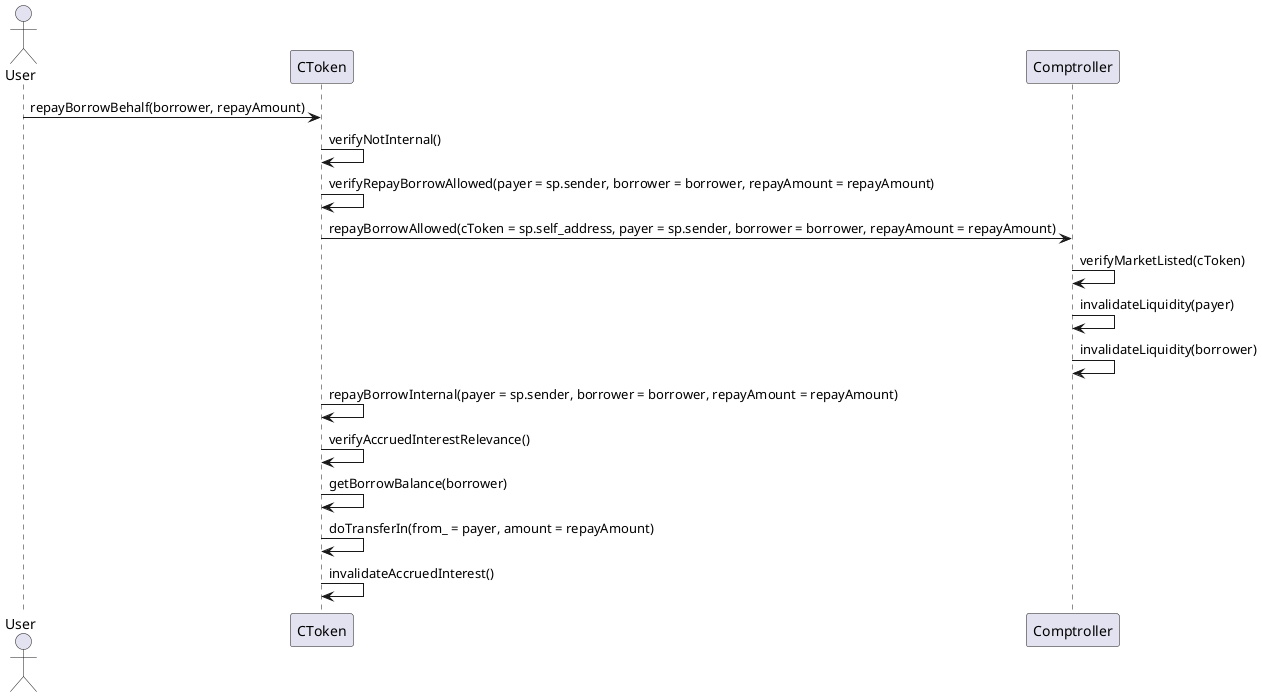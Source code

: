 @startuml repayBorrowBehalf
actor User
participant CToken
participant Comptroller

User -> CToken : repayBorrowBehalf(borrower, repayAmount)
CToken -> CToken : verifyNotInternal()
CToken -> CToken : verifyRepayBorrowAllowed(payer = sp.sender, borrower = borrower, repayAmount = repayAmount)
CToken -> Comptroller : repayBorrowAllowed(cToken = sp.self_address, payer = sp.sender, borrower = borrower, repayAmount = repayAmount)
Comptroller -> Comptroller : verifyMarketListed(cToken)
Comptroller -> Comptroller : invalidateLiquidity(payer)
Comptroller -> Comptroller : invalidateLiquidity(borrower)
CToken -> CToken : repayBorrowInternal(payer = sp.sender, borrower = borrower, repayAmount = repayAmount)
CToken -> CToken : verifyAccruedInterestRelevance()
CToken -> CToken : getBorrowBalance(borrower)
CToken -> CToken : doTransferIn(from_ = payer, amount = repayAmount)
CToken -> CToken : invalidateAccruedInterest()
@enduml
